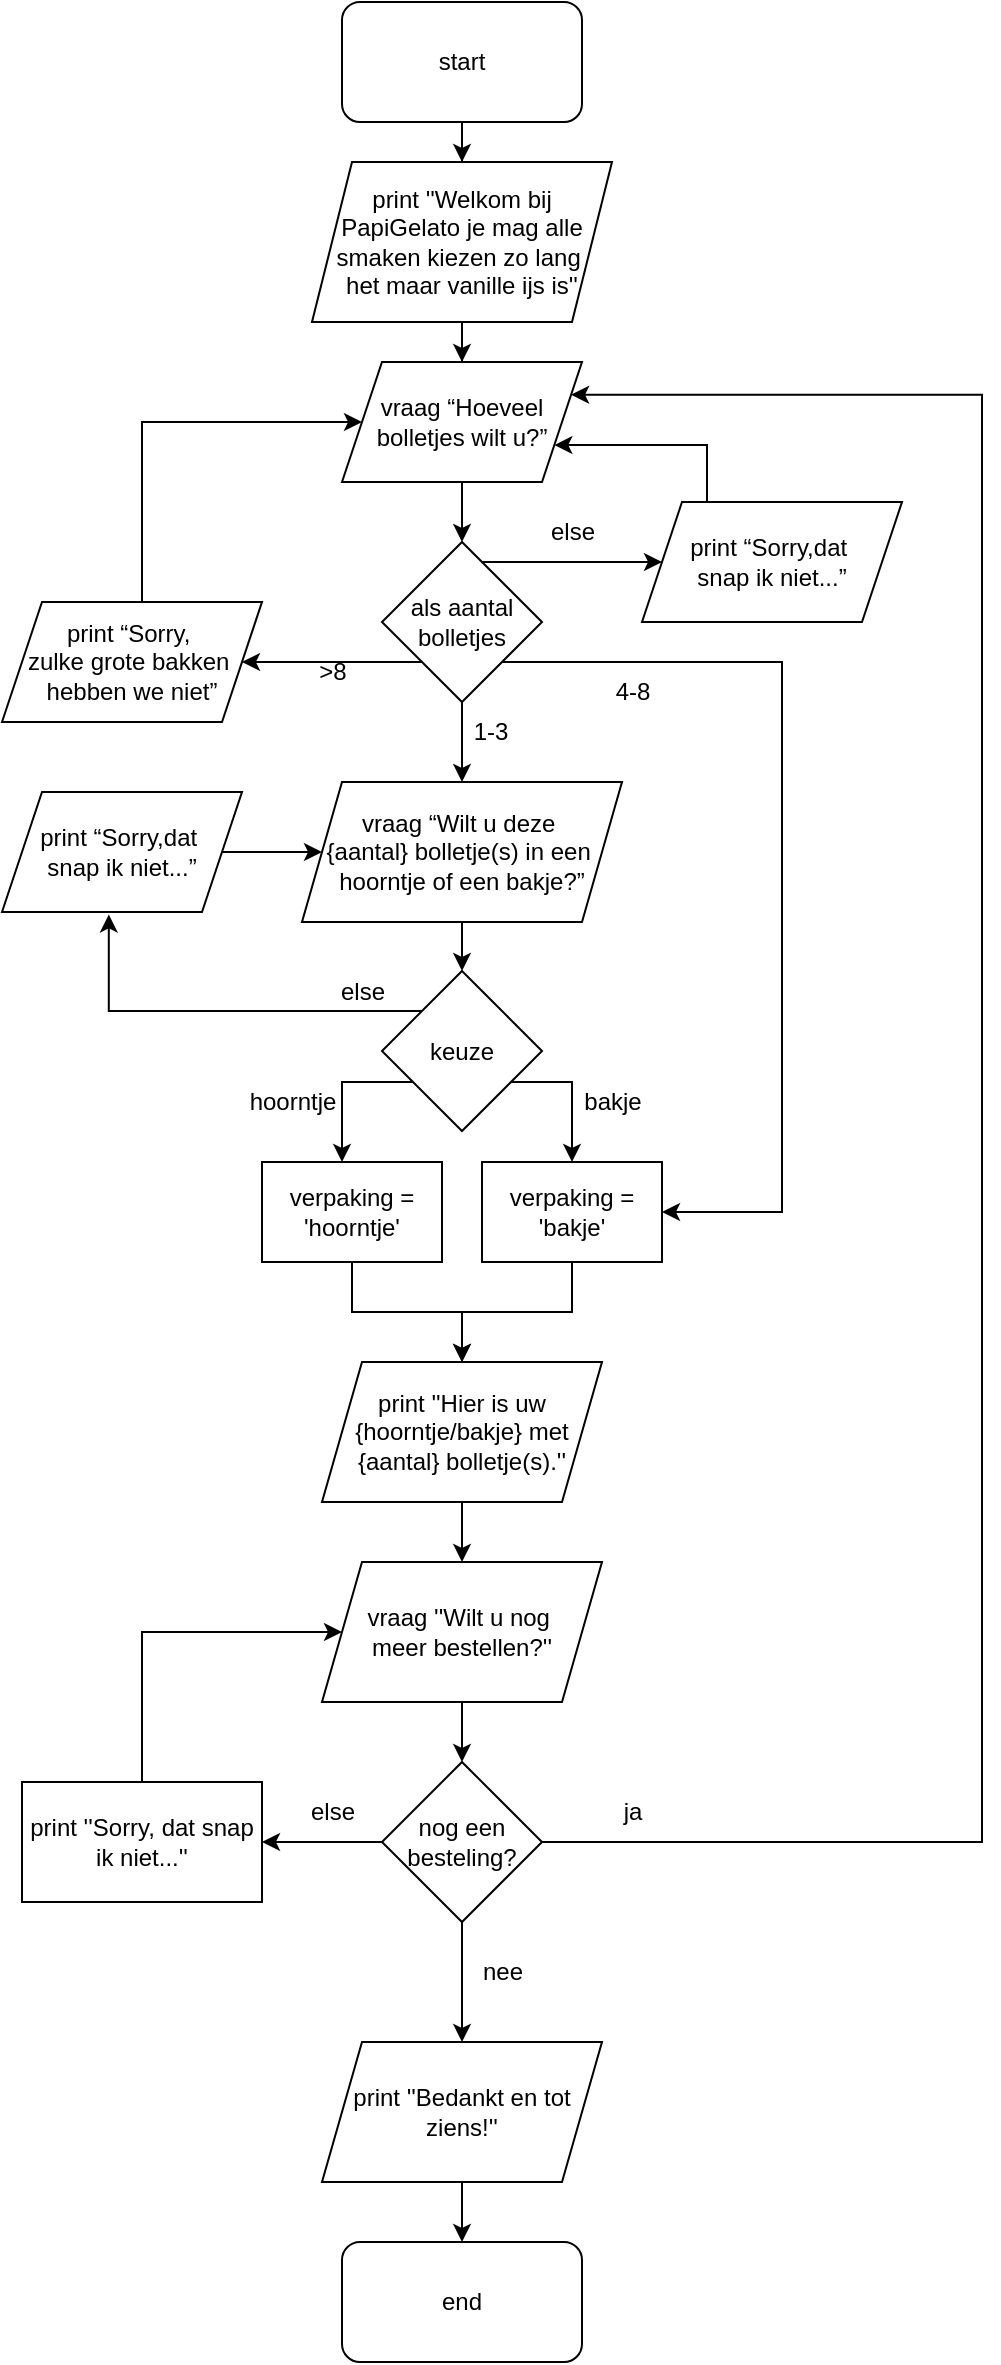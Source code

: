 <mxfile version="26.0.4">
  <diagram name="Pagina-1" id="nFnhqXaWgymhGS5wxFyl">
    <mxGraphModel dx="1665" dy="719" grid="1" gridSize="10" guides="1" tooltips="1" connect="1" arrows="1" fold="1" page="1" pageScale="1" pageWidth="827" pageHeight="1169" math="0" shadow="0">
      <root>
        <mxCell id="0" />
        <mxCell id="1" parent="0" />
        <mxCell id="K0k_YKdBiOKbLavumed3-5" value="" style="edgeStyle=orthogonalEdgeStyle;rounded=0;orthogonalLoop=1;jettySize=auto;html=1;entryX=0.5;entryY=0;entryDx=0;entryDy=0;" edge="1" parent="1" source="K0k_YKdBiOKbLavumed3-1" target="K0k_YKdBiOKbLavumed3-10">
          <mxGeometry relative="1" as="geometry">
            <mxPoint x="413.5" y="100" as="targetPoint" />
          </mxGeometry>
        </mxCell>
        <mxCell id="K0k_YKdBiOKbLavumed3-1" value="start" style="rounded=1;whiteSpace=wrap;html=1;" vertex="1" parent="1">
          <mxGeometry x="360" y="20" width="120" height="60" as="geometry" />
        </mxCell>
        <mxCell id="K0k_YKdBiOKbLavumed3-9" value="" style="edgeStyle=orthogonalEdgeStyle;rounded=0;orthogonalLoop=1;jettySize=auto;html=1;" edge="1" parent="1" source="K0k_YKdBiOKbLavumed3-6" target="K0k_YKdBiOKbLavumed3-8">
          <mxGeometry relative="1" as="geometry" />
        </mxCell>
        <mxCell id="K0k_YKdBiOKbLavumed3-6" value="vraag&amp;nbsp;“Hoeveel bolletjes wilt u?”" style="shape=parallelogram;perimeter=parallelogramPerimeter;whiteSpace=wrap;html=1;fixedSize=1;rounded=0;" vertex="1" parent="1">
          <mxGeometry x="360" y="200" width="120" height="60" as="geometry" />
        </mxCell>
        <mxCell id="K0k_YKdBiOKbLavumed3-16" value="" style="edgeStyle=orthogonalEdgeStyle;rounded=0;orthogonalLoop=1;jettySize=auto;html=1;" edge="1" parent="1" source="K0k_YKdBiOKbLavumed3-8" target="K0k_YKdBiOKbLavumed3-15">
          <mxGeometry relative="1" as="geometry" />
        </mxCell>
        <mxCell id="K0k_YKdBiOKbLavumed3-39" value="" style="edgeStyle=orthogonalEdgeStyle;rounded=0;orthogonalLoop=1;jettySize=auto;html=1;" edge="1" parent="1" source="K0k_YKdBiOKbLavumed3-8">
          <mxGeometry relative="1" as="geometry">
            <mxPoint x="520" y="300" as="targetPoint" />
            <Array as="points">
              <mxPoint x="510" y="300" />
              <mxPoint x="510" y="300" />
            </Array>
          </mxGeometry>
        </mxCell>
        <mxCell id="K0k_YKdBiOKbLavumed3-41" style="edgeStyle=orthogonalEdgeStyle;rounded=0;orthogonalLoop=1;jettySize=auto;html=1;entryX=1;entryY=0.5;entryDx=0;entryDy=0;" edge="1" parent="1" source="K0k_YKdBiOKbLavumed3-8" target="K0k_YKdBiOKbLavumed3-24">
          <mxGeometry relative="1" as="geometry">
            <mxPoint x="580" y="420" as="targetPoint" />
            <Array as="points">
              <mxPoint x="580" y="350" />
              <mxPoint x="580" y="625" />
            </Array>
          </mxGeometry>
        </mxCell>
        <mxCell id="K0k_YKdBiOKbLavumed3-50" style="edgeStyle=orthogonalEdgeStyle;rounded=0;orthogonalLoop=1;jettySize=auto;html=1;exitX=0;exitY=1;exitDx=0;exitDy=0;entryX=1;entryY=0.5;entryDx=0;entryDy=0;" edge="1" parent="1" source="K0k_YKdBiOKbLavumed3-8" target="K0k_YKdBiOKbLavumed3-49">
          <mxGeometry relative="1" as="geometry" />
        </mxCell>
        <mxCell id="K0k_YKdBiOKbLavumed3-8" value="als aantal bolletjes" style="rhombus;whiteSpace=wrap;html=1;rounded=0;" vertex="1" parent="1">
          <mxGeometry x="380" y="290" width="80" height="80" as="geometry" />
        </mxCell>
        <mxCell id="K0k_YKdBiOKbLavumed3-12" style="edgeStyle=orthogonalEdgeStyle;rounded=0;orthogonalLoop=1;jettySize=auto;html=1;" edge="1" parent="1" source="K0k_YKdBiOKbLavumed3-10" target="K0k_YKdBiOKbLavumed3-6">
          <mxGeometry relative="1" as="geometry" />
        </mxCell>
        <mxCell id="K0k_YKdBiOKbLavumed3-10" value="print &#39;&#39;Welkom bij PapiGelato je mag alle smaken kiezen zo lang&amp;nbsp;&lt;div&gt;het maar vanille ijs is&#39;&#39;&lt;/div&gt;" style="shape=parallelogram;perimeter=parallelogramPerimeter;whiteSpace=wrap;html=1;fixedSize=1;" vertex="1" parent="1">
          <mxGeometry x="345" y="100" width="150" height="80" as="geometry" />
        </mxCell>
        <mxCell id="K0k_YKdBiOKbLavumed3-19" value="" style="edgeStyle=orthogonalEdgeStyle;rounded=0;orthogonalLoop=1;jettySize=auto;html=1;" edge="1" parent="1" source="K0k_YKdBiOKbLavumed3-15" target="K0k_YKdBiOKbLavumed3-18">
          <mxGeometry relative="1" as="geometry" />
        </mxCell>
        <mxCell id="K0k_YKdBiOKbLavumed3-15" value="vraag “Wilt u deze&amp;nbsp;&lt;div&gt;{aantal} bolletje(s) in een&amp;nbsp;&lt;div&gt;hoorntje of een bakje?”&lt;/div&gt;&lt;/div&gt;" style="shape=parallelogram;perimeter=parallelogramPerimeter;whiteSpace=wrap;html=1;fixedSize=1;rounded=0;" vertex="1" parent="1">
          <mxGeometry x="340" y="410" width="160" height="70" as="geometry" />
        </mxCell>
        <mxCell id="K0k_YKdBiOKbLavumed3-17" value="1-3" style="text;html=1;align=center;verticalAlign=middle;resizable=0;points=[];autosize=1;strokeColor=none;fillColor=none;" vertex="1" parent="1">
          <mxGeometry x="414" y="370" width="40" height="30" as="geometry" />
        </mxCell>
        <mxCell id="K0k_YKdBiOKbLavumed3-21" value="" style="edgeStyle=orthogonalEdgeStyle;rounded=0;orthogonalLoop=1;jettySize=auto;html=1;exitX=0.185;exitY=0.669;exitDx=0;exitDy=0;exitPerimeter=0;" edge="1" parent="1" source="K0k_YKdBiOKbLavumed3-18" target="K0k_YKdBiOKbLavumed3-20">
          <mxGeometry relative="1" as="geometry">
            <mxPoint x="390" y="590" as="sourcePoint" />
            <Array as="points">
              <mxPoint x="395" y="560" />
              <mxPoint x="360" y="560" />
            </Array>
          </mxGeometry>
        </mxCell>
        <mxCell id="K0k_YKdBiOKbLavumed3-44" style="edgeStyle=orthogonalEdgeStyle;rounded=0;orthogonalLoop=1;jettySize=auto;html=1;exitX=1;exitY=1;exitDx=0;exitDy=0;entryX=0.5;entryY=0;entryDx=0;entryDy=0;" edge="1" parent="1" source="K0k_YKdBiOKbLavumed3-18" target="K0k_YKdBiOKbLavumed3-24">
          <mxGeometry relative="1" as="geometry">
            <mxPoint x="480" y="590" as="targetPoint" />
            <Array as="points">
              <mxPoint x="440" y="560" />
              <mxPoint x="475" y="560" />
            </Array>
          </mxGeometry>
        </mxCell>
        <mxCell id="K0k_YKdBiOKbLavumed3-63" style="edgeStyle=orthogonalEdgeStyle;rounded=0;orthogonalLoop=1;jettySize=auto;html=1;exitX=0;exitY=0;exitDx=0;exitDy=0;entryX=0.445;entryY=1.02;entryDx=0;entryDy=0;entryPerimeter=0;" edge="1" parent="1" source="K0k_YKdBiOKbLavumed3-18" target="K0k_YKdBiOKbLavumed3-61">
          <mxGeometry relative="1" as="geometry">
            <mxPoint x="290" y="525" as="targetPoint" />
          </mxGeometry>
        </mxCell>
        <mxCell id="K0k_YKdBiOKbLavumed3-18" value="keuze" style="rhombus;whiteSpace=wrap;html=1;rounded=0;" vertex="1" parent="1">
          <mxGeometry x="380" y="504.5" width="80" height="80" as="geometry" />
        </mxCell>
        <mxCell id="K0k_YKdBiOKbLavumed3-54" style="edgeStyle=orthogonalEdgeStyle;rounded=0;orthogonalLoop=1;jettySize=auto;html=1;" edge="1" parent="1" source="K0k_YKdBiOKbLavumed3-20" target="K0k_YKdBiOKbLavumed3-52">
          <mxGeometry relative="1" as="geometry" />
        </mxCell>
        <mxCell id="K0k_YKdBiOKbLavumed3-20" value="verpaking = &#39;hoorntje&#39;" style="whiteSpace=wrap;html=1;rounded=0;" vertex="1" parent="1">
          <mxGeometry x="320" y="600" width="90" height="50" as="geometry" />
        </mxCell>
        <mxCell id="K0k_YKdBiOKbLavumed3-53" style="edgeStyle=orthogonalEdgeStyle;rounded=0;orthogonalLoop=1;jettySize=auto;html=1;entryX=0.5;entryY=0;entryDx=0;entryDy=0;" edge="1" parent="1" source="K0k_YKdBiOKbLavumed3-24" target="K0k_YKdBiOKbLavumed3-52">
          <mxGeometry relative="1" as="geometry" />
        </mxCell>
        <mxCell id="K0k_YKdBiOKbLavumed3-24" value="verpaking = &#39;bakje&#39;" style="rounded=0;whiteSpace=wrap;html=1;" vertex="1" parent="1">
          <mxGeometry x="430" y="600" width="90" height="50" as="geometry" />
        </mxCell>
        <mxCell id="K0k_YKdBiOKbLavumed3-30" value="bakje" style="text;html=1;align=center;verticalAlign=middle;resizable=0;points=[];autosize=1;strokeColor=none;fillColor=none;" vertex="1" parent="1">
          <mxGeometry x="470" y="555" width="50" height="30" as="geometry" />
        </mxCell>
        <mxCell id="K0k_YKdBiOKbLavumed3-31" value="hoorntje" style="text;html=1;align=center;verticalAlign=middle;resizable=0;points=[];autosize=1;strokeColor=none;fillColor=none;" vertex="1" parent="1">
          <mxGeometry x="300" y="555" width="70" height="30" as="geometry" />
        </mxCell>
        <mxCell id="K0k_YKdBiOKbLavumed3-36" value="&amp;gt;8" style="text;html=1;align=center;verticalAlign=middle;resizable=0;points=[];autosize=1;strokeColor=none;fillColor=none;" vertex="1" parent="1">
          <mxGeometry x="335" y="340" width="40" height="30" as="geometry" />
        </mxCell>
        <mxCell id="K0k_YKdBiOKbLavumed3-70" style="edgeStyle=orthogonalEdgeStyle;rounded=0;orthogonalLoop=1;jettySize=auto;html=1;exitX=0.25;exitY=0;exitDx=0;exitDy=0;entryX=1;entryY=0.75;entryDx=0;entryDy=0;" edge="1" parent="1" source="K0k_YKdBiOKbLavumed3-48" target="K0k_YKdBiOKbLavumed3-6">
          <mxGeometry relative="1" as="geometry">
            <mxPoint x="520" y="240" as="targetPoint" />
            <Array as="points">
              <mxPoint x="542" y="242" />
            </Array>
          </mxGeometry>
        </mxCell>
        <mxCell id="K0k_YKdBiOKbLavumed3-48" value="print&amp;nbsp;&lt;span style=&quot;color: light-dark(rgb(0, 0, 0), rgb(255, 255, 255)); background-color: transparent;&quot;&gt;“Sorry,dat&amp;nbsp;&lt;/span&gt;&lt;div&gt;&lt;span style=&quot;color: light-dark(rgb(0, 0, 0), rgb(255, 255, 255)); background-color: transparent;&quot;&gt;snap&amp;nbsp;&lt;/span&gt;&lt;span style=&quot;background-color: transparent; color: light-dark(rgb(0, 0, 0), rgb(255, 255, 255));&quot;&gt;ik niet...”&lt;/span&gt;&lt;/div&gt;" style="shape=parallelogram;perimeter=parallelogramPerimeter;whiteSpace=wrap;html=1;fixedSize=1;" vertex="1" parent="1">
          <mxGeometry x="510" y="270" width="130" height="60" as="geometry" />
        </mxCell>
        <mxCell id="K0k_YKdBiOKbLavumed3-51" style="edgeStyle=orthogonalEdgeStyle;rounded=0;orthogonalLoop=1;jettySize=auto;html=1;exitX=0.5;exitY=0;exitDx=0;exitDy=0;entryX=0;entryY=0.5;entryDx=0;entryDy=0;" edge="1" parent="1" source="K0k_YKdBiOKbLavumed3-49" target="K0k_YKdBiOKbLavumed3-6">
          <mxGeometry relative="1" as="geometry">
            <Array as="points">
              <mxPoint x="260" y="230" />
            </Array>
          </mxGeometry>
        </mxCell>
        <mxCell id="K0k_YKdBiOKbLavumed3-49" value="print “Sorry,&amp;nbsp;&lt;div&gt;zulke grote bakken&amp;nbsp;&lt;div&gt;hebben we niet”&lt;/div&gt;&lt;/div&gt;" style="shape=parallelogram;perimeter=parallelogramPerimeter;whiteSpace=wrap;html=1;fixedSize=1;" vertex="1" parent="1">
          <mxGeometry x="190" y="320" width="130" height="60" as="geometry" />
        </mxCell>
        <mxCell id="K0k_YKdBiOKbLavumed3-68" value="" style="edgeStyle=orthogonalEdgeStyle;rounded=0;orthogonalLoop=1;jettySize=auto;html=1;" edge="1" parent="1" source="K0k_YKdBiOKbLavumed3-52" target="K0k_YKdBiOKbLavumed3-67">
          <mxGeometry relative="1" as="geometry" />
        </mxCell>
        <mxCell id="K0k_YKdBiOKbLavumed3-52" value="print &#39;&#39;Hier is uw {hoorntje/bakje} met {aantal} bolletje(s).&#39;&#39;" style="shape=parallelogram;perimeter=parallelogramPerimeter;whiteSpace=wrap;html=1;fixedSize=1;" vertex="1" parent="1">
          <mxGeometry x="350" y="700" width="140" height="70" as="geometry" />
        </mxCell>
        <mxCell id="K0k_YKdBiOKbLavumed3-55" value="4-8" style="text;html=1;align=center;verticalAlign=middle;resizable=0;points=[];autosize=1;strokeColor=none;fillColor=none;" vertex="1" parent="1">
          <mxGeometry x="485" y="350" width="40" height="30" as="geometry" />
        </mxCell>
        <mxCell id="K0k_YKdBiOKbLavumed3-57" value="else" style="text;html=1;align=center;verticalAlign=middle;resizable=0;points=[];autosize=1;strokeColor=none;fillColor=none;" vertex="1" parent="1">
          <mxGeometry x="450" y="270" width="50" height="30" as="geometry" />
        </mxCell>
        <mxCell id="K0k_YKdBiOKbLavumed3-64" value="" style="edgeStyle=orthogonalEdgeStyle;rounded=0;orthogonalLoop=1;jettySize=auto;html=1;" edge="1" parent="1" source="K0k_YKdBiOKbLavumed3-61" target="K0k_YKdBiOKbLavumed3-15">
          <mxGeometry relative="1" as="geometry">
            <Array as="points">
              <mxPoint x="340" y="450" />
              <mxPoint x="340" y="450" />
            </Array>
          </mxGeometry>
        </mxCell>
        <mxCell id="K0k_YKdBiOKbLavumed3-61" value="print&amp;nbsp;&lt;span style=&quot;color: light-dark(rgb(0, 0, 0), rgb(255, 255, 255)); background-color: transparent;&quot;&gt;“Sorry,dat&amp;nbsp;&lt;/span&gt;&lt;div&gt;&lt;span style=&quot;color: light-dark(rgb(0, 0, 0), rgb(255, 255, 255)); background-color: transparent;&quot;&gt;snap&amp;nbsp;&lt;/span&gt;&lt;span style=&quot;background-color: transparent; color: light-dark(rgb(0, 0, 0), rgb(255, 255, 255));&quot;&gt;ik niet...”&lt;/span&gt;&lt;/div&gt;" style="shape=parallelogram;perimeter=parallelogramPerimeter;whiteSpace=wrap;html=1;fixedSize=1;" vertex="1" parent="1">
          <mxGeometry x="190" y="415" width="120" height="60" as="geometry" />
        </mxCell>
        <mxCell id="K0k_YKdBiOKbLavumed3-65" value="else" style="text;html=1;align=center;verticalAlign=middle;resizable=0;points=[];autosize=1;strokeColor=none;fillColor=none;" vertex="1" parent="1">
          <mxGeometry x="345" y="500" width="50" height="30" as="geometry" />
        </mxCell>
        <mxCell id="K0k_YKdBiOKbLavumed3-71" style="edgeStyle=orthogonalEdgeStyle;rounded=0;orthogonalLoop=1;jettySize=auto;html=1;entryX=1;entryY=0.25;entryDx=0;entryDy=0;exitX=1;exitY=0.5;exitDx=0;exitDy=0;" edge="1" parent="1" source="K0k_YKdBiOKbLavumed3-79" target="K0k_YKdBiOKbLavumed3-6">
          <mxGeometry relative="1" as="geometry">
            <mxPoint x="520" y="210" as="targetPoint" />
            <mxPoint x="570" y="910" as="sourcePoint" />
            <Array as="points">
              <mxPoint x="680" y="940" />
              <mxPoint x="680" y="216" />
            </Array>
          </mxGeometry>
        </mxCell>
        <mxCell id="K0k_YKdBiOKbLavumed3-80" value="" style="edgeStyle=orthogonalEdgeStyle;rounded=0;orthogonalLoop=1;jettySize=auto;html=1;" edge="1" parent="1" source="K0k_YKdBiOKbLavumed3-67" target="K0k_YKdBiOKbLavumed3-79">
          <mxGeometry relative="1" as="geometry" />
        </mxCell>
        <mxCell id="K0k_YKdBiOKbLavumed3-67" value="vraag &#39;&#39;Wilt u nog&amp;nbsp;&lt;div&gt;meer bestellen?&#39;&#39;&lt;/div&gt;" style="shape=parallelogram;perimeter=parallelogramPerimeter;whiteSpace=wrap;html=1;fixedSize=1;" vertex="1" parent="1">
          <mxGeometry x="350" y="800" width="140" height="70" as="geometry" />
        </mxCell>
        <mxCell id="K0k_YKdBiOKbLavumed3-72" value="ja" style="text;html=1;align=center;verticalAlign=middle;resizable=0;points=[];autosize=1;strokeColor=none;fillColor=none;" vertex="1" parent="1">
          <mxGeometry x="490" y="910" width="30" height="30" as="geometry" />
        </mxCell>
        <mxCell id="K0k_YKdBiOKbLavumed3-77" value="" style="edgeStyle=orthogonalEdgeStyle;rounded=0;orthogonalLoop=1;jettySize=auto;html=1;" edge="1" parent="1" source="K0k_YKdBiOKbLavumed3-74" target="K0k_YKdBiOKbLavumed3-76">
          <mxGeometry relative="1" as="geometry" />
        </mxCell>
        <mxCell id="K0k_YKdBiOKbLavumed3-74" value="print &#39;&#39;Bedankt en tot ziens!&#39;&#39;" style="shape=parallelogram;perimeter=parallelogramPerimeter;whiteSpace=wrap;html=1;fixedSize=1;" vertex="1" parent="1">
          <mxGeometry x="350" y="1040" width="140" height="70" as="geometry" />
        </mxCell>
        <mxCell id="K0k_YKdBiOKbLavumed3-76" value="end" style="rounded=1;whiteSpace=wrap;html=1;" vertex="1" parent="1">
          <mxGeometry x="360" y="1140" width="120" height="60" as="geometry" />
        </mxCell>
        <mxCell id="K0k_YKdBiOKbLavumed3-78" value="nee" style="text;html=1;align=center;verticalAlign=middle;resizable=0;points=[];autosize=1;strokeColor=none;fillColor=none;" vertex="1" parent="1">
          <mxGeometry x="420" y="990" width="40" height="30" as="geometry" />
        </mxCell>
        <mxCell id="K0k_YKdBiOKbLavumed3-81" value="" style="edgeStyle=orthogonalEdgeStyle;rounded=0;orthogonalLoop=1;jettySize=auto;html=1;" edge="1" parent="1" source="K0k_YKdBiOKbLavumed3-79" target="K0k_YKdBiOKbLavumed3-74">
          <mxGeometry relative="1" as="geometry" />
        </mxCell>
        <mxCell id="K0k_YKdBiOKbLavumed3-84" value="" style="edgeStyle=orthogonalEdgeStyle;rounded=0;orthogonalLoop=1;jettySize=auto;html=1;" edge="1" parent="1" source="K0k_YKdBiOKbLavumed3-79" target="K0k_YKdBiOKbLavumed3-83">
          <mxGeometry relative="1" as="geometry" />
        </mxCell>
        <mxCell id="K0k_YKdBiOKbLavumed3-79" value="nog een besteling?" style="rhombus;whiteSpace=wrap;html=1;" vertex="1" parent="1">
          <mxGeometry x="380" y="900" width="80" height="80" as="geometry" />
        </mxCell>
        <mxCell id="K0k_YKdBiOKbLavumed3-86" style="edgeStyle=orthogonalEdgeStyle;rounded=0;orthogonalLoop=1;jettySize=auto;html=1;entryX=0;entryY=0.5;entryDx=0;entryDy=0;" edge="1" parent="1" source="K0k_YKdBiOKbLavumed3-83" target="K0k_YKdBiOKbLavumed3-67">
          <mxGeometry relative="1" as="geometry">
            <Array as="points">
              <mxPoint x="260" y="835" />
            </Array>
          </mxGeometry>
        </mxCell>
        <mxCell id="K0k_YKdBiOKbLavumed3-83" value="print &#39;&#39;Sorry, dat snap ik niet...&#39;&#39;" style="whiteSpace=wrap;html=1;" vertex="1" parent="1">
          <mxGeometry x="200" y="910" width="120" height="60" as="geometry" />
        </mxCell>
        <mxCell id="K0k_YKdBiOKbLavumed3-85" value="else" style="text;html=1;align=center;verticalAlign=middle;resizable=0;points=[];autosize=1;strokeColor=none;fillColor=none;" vertex="1" parent="1">
          <mxGeometry x="330" y="910" width="50" height="30" as="geometry" />
        </mxCell>
      </root>
    </mxGraphModel>
  </diagram>
</mxfile>
